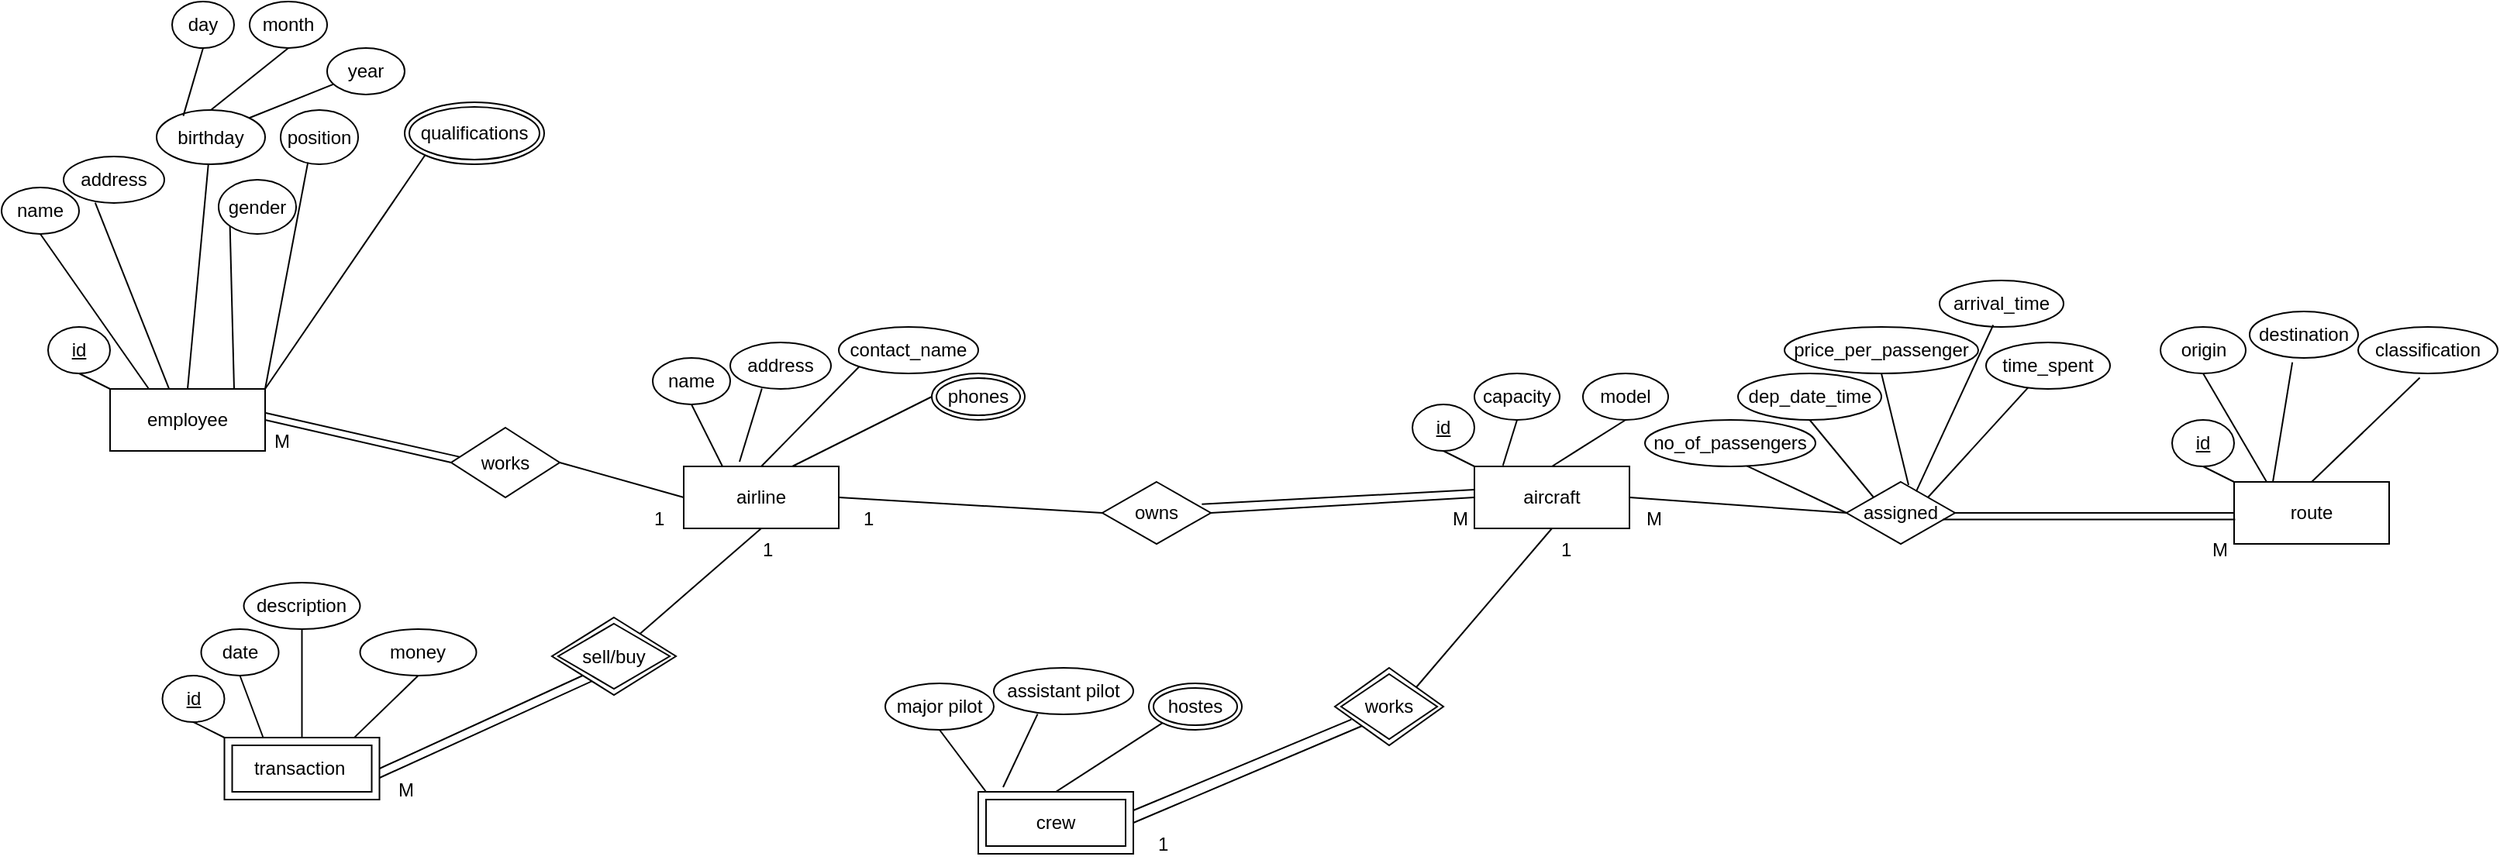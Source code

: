 <mxfile version="20.8.18" type="device"><diagram id="R2lEEEUBdFMjLlhIrx00" name="Page-1"><mxGraphModel dx="2693" dy="1790" grid="1" gridSize="10" guides="1" tooltips="1" connect="1" arrows="1" fold="1" page="1" pageScale="1" pageWidth="850" pageHeight="1100" math="0" shadow="0" extFonts="Permanent Marker^https://fonts.googleapis.com/css?family=Permanent+Marker"><root><mxCell id="0"/><mxCell id="1" parent="0"/><mxCell id="UeYYoEQctPo4r_LD0brY-1" value="airline" style="whiteSpace=wrap;html=1;align=center;" vertex="1" parent="1"><mxGeometry x="370" y="230" width="100" height="40" as="geometry"/></mxCell><mxCell id="UeYYoEQctPo4r_LD0brY-2" value="id" style="ellipse;whiteSpace=wrap;html=1;align=center;fontStyle=4;" vertex="1" parent="1"><mxGeometry x="840" y="190" width="40" height="30" as="geometry"/></mxCell><mxCell id="UeYYoEQctPo4r_LD0brY-3" value="" style="endArrow=none;html=1;rounded=0;exitX=0.5;exitY=1;exitDx=0;exitDy=0;entryX=0;entryY=0;entryDx=0;entryDy=0;" edge="1" parent="1" source="UeYYoEQctPo4r_LD0brY-2"><mxGeometry relative="1" as="geometry"><mxPoint x="850" y="170" as="sourcePoint"/><mxPoint x="880" y="230" as="targetPoint"/></mxGeometry></mxCell><mxCell id="UeYYoEQctPo4r_LD0brY-4" value="name" style="ellipse;whiteSpace=wrap;html=1;align=center;" vertex="1" parent="1"><mxGeometry x="350" y="160" width="50" height="30" as="geometry"/></mxCell><mxCell id="UeYYoEQctPo4r_LD0brY-5" value="address" style="ellipse;whiteSpace=wrap;html=1;align=center;" vertex="1" parent="1"><mxGeometry x="400" y="150" width="65" height="30" as="geometry"/></mxCell><mxCell id="UeYYoEQctPo4r_LD0brY-6" value="contact_name" style="ellipse;whiteSpace=wrap;html=1;align=center;" vertex="1" parent="1"><mxGeometry x="470" y="140" width="90" height="30" as="geometry"/></mxCell><mxCell id="UeYYoEQctPo4r_LD0brY-8" value="phones" style="ellipse;shape=doubleEllipse;margin=3;whiteSpace=wrap;html=1;align=center;" vertex="1" parent="1"><mxGeometry x="530" y="170" width="60" height="30" as="geometry"/></mxCell><mxCell id="UeYYoEQctPo4r_LD0brY-9" value="" style="endArrow=none;html=1;rounded=0;entryX=0.25;entryY=0;entryDx=0;entryDy=0;exitX=0.5;exitY=1;exitDx=0;exitDy=0;" edge="1" parent="1" source="UeYYoEQctPo4r_LD0brY-4" target="UeYYoEQctPo4r_LD0brY-1"><mxGeometry relative="1" as="geometry"><mxPoint x="340" y="170" as="sourcePoint"/><mxPoint x="500" y="170" as="targetPoint"/></mxGeometry></mxCell><mxCell id="UeYYoEQctPo4r_LD0brY-10" value="" style="endArrow=none;html=1;rounded=0;entryX=0.36;entryY=-0.075;entryDx=0;entryDy=0;exitX=0.314;exitY=0.993;exitDx=0;exitDy=0;entryPerimeter=0;exitPerimeter=0;" edge="1" parent="1" source="UeYYoEQctPo4r_LD0brY-5" target="UeYYoEQctPo4r_LD0brY-1"><mxGeometry relative="1" as="geometry"><mxPoint x="440" y="190" as="sourcePoint"/><mxPoint x="405" y="240" as="targetPoint"/></mxGeometry></mxCell><mxCell id="UeYYoEQctPo4r_LD0brY-11" value="" style="endArrow=none;html=1;rounded=0;entryX=0.5;entryY=0;entryDx=0;entryDy=0;exitX=0;exitY=1;exitDx=0;exitDy=0;" edge="1" parent="1" source="UeYYoEQctPo4r_LD0brY-6" target="UeYYoEQctPo4r_LD0brY-1"><mxGeometry relative="1" as="geometry"><mxPoint x="439" y="181.5" as="sourcePoint"/><mxPoint x="425" y="228.5" as="targetPoint"/></mxGeometry></mxCell><mxCell id="UeYYoEQctPo4r_LD0brY-12" value="" style="endArrow=none;html=1;rounded=0;entryX=0.5;entryY=0;entryDx=0;entryDy=0;exitX=0;exitY=0.5;exitDx=0;exitDy=0;" edge="1" parent="1" source="UeYYoEQctPo4r_LD0brY-8"><mxGeometry relative="1" as="geometry"><mxPoint x="520" y="190" as="sourcePoint"/><mxPoint x="440" y="230" as="targetPoint"/></mxGeometry></mxCell><mxCell id="UeYYoEQctPo4r_LD0brY-13" value="employee" style="whiteSpace=wrap;html=1;align=center;" vertex="1" parent="1"><mxGeometry y="180" width="100" height="40" as="geometry"/></mxCell><mxCell id="UeYYoEQctPo4r_LD0brY-14" value="id" style="ellipse;whiteSpace=wrap;html=1;align=center;fontStyle=4;" vertex="1" parent="1"><mxGeometry x="-40" y="140" width="40" height="30" as="geometry"/></mxCell><mxCell id="UeYYoEQctPo4r_LD0brY-15" value="" style="endArrow=none;html=1;rounded=0;exitX=0.5;exitY=1;exitDx=0;exitDy=0;entryX=0;entryY=0;entryDx=0;entryDy=0;" edge="1" parent="1" source="UeYYoEQctPo4r_LD0brY-14"><mxGeometry relative="1" as="geometry"><mxPoint x="-30" y="120" as="sourcePoint"/><mxPoint y="180" as="targetPoint"/></mxGeometry></mxCell><mxCell id="UeYYoEQctPo4r_LD0brY-18" value="name" style="ellipse;whiteSpace=wrap;html=1;align=center;" vertex="1" parent="1"><mxGeometry x="-70" y="50" width="50" height="30" as="geometry"/></mxCell><mxCell id="UeYYoEQctPo4r_LD0brY-19" value="address" style="ellipse;whiteSpace=wrap;html=1;align=center;" vertex="1" parent="1"><mxGeometry x="-30" y="30" width="65" height="30" as="geometry"/></mxCell><mxCell id="UeYYoEQctPo4r_LD0brY-20" value="" style="endArrow=none;html=1;rounded=0;entryX=0.25;entryY=0;entryDx=0;entryDy=0;exitX=0.5;exitY=1;exitDx=0;exitDy=0;" edge="1" parent="1" source="UeYYoEQctPo4r_LD0brY-18"><mxGeometry relative="1" as="geometry"><mxPoint x="-30" y="120" as="sourcePoint"/><mxPoint x="25" y="180" as="targetPoint"/></mxGeometry></mxCell><mxCell id="UeYYoEQctPo4r_LD0brY-21" value="" style="endArrow=none;html=1;rounded=0;entryX=0.38;entryY=-0.005;entryDx=0;entryDy=0;exitX=0.314;exitY=0.993;exitDx=0;exitDy=0;entryPerimeter=0;exitPerimeter=0;" edge="1" parent="1" source="UeYYoEQctPo4r_LD0brY-19" target="UeYYoEQctPo4r_LD0brY-13"><mxGeometry relative="1" as="geometry"><mxPoint x="70" y="140" as="sourcePoint"/><mxPoint x="36" y="177" as="targetPoint"/></mxGeometry></mxCell><mxCell id="UeYYoEQctPo4r_LD0brY-22" value="birthday" style="ellipse;whiteSpace=wrap;html=1;align=center;" vertex="1" parent="1"><mxGeometry x="30" width="70" height="35" as="geometry"/></mxCell><mxCell id="UeYYoEQctPo4r_LD0brY-25" value="" style="endArrow=none;html=1;rounded=0;entryX=0.5;entryY=0;entryDx=0;entryDy=0;" edge="1" parent="1" source="UeYYoEQctPo4r_LD0brY-22" target="UeYYoEQctPo4r_LD0brY-13"><mxGeometry relative="1" as="geometry"><mxPoint x="60" y="140" as="sourcePoint"/><mxPoint x="48" y="190" as="targetPoint"/></mxGeometry></mxCell><mxCell id="UeYYoEQctPo4r_LD0brY-26" value="" style="endArrow=none;html=1;rounded=0;entryX=0.246;entryY=0.109;entryDx=0;entryDy=0;entryPerimeter=0;exitX=0.5;exitY=1;exitDx=0;exitDy=0;" edge="1" parent="1" source="UeYYoEQctPo4r_LD0brY-27" target="UeYYoEQctPo4r_LD0brY-22"><mxGeometry relative="1" as="geometry"><mxPoint x="120" y="50" as="sourcePoint"/><mxPoint x="110" y="100" as="targetPoint"/></mxGeometry></mxCell><mxCell id="UeYYoEQctPo4r_LD0brY-27" value="day" style="ellipse;whiteSpace=wrap;html=1;align=center;" vertex="1" parent="1"><mxGeometry x="40" y="-70" width="40" height="30" as="geometry"/></mxCell><mxCell id="UeYYoEQctPo4r_LD0brY-28" value="month" style="ellipse;whiteSpace=wrap;html=1;align=center;" vertex="1" parent="1"><mxGeometry x="90" y="-70" width="50" height="30" as="geometry"/></mxCell><mxCell id="UeYYoEQctPo4r_LD0brY-29" value="year" style="ellipse;whiteSpace=wrap;html=1;align=center;" vertex="1" parent="1"><mxGeometry x="140" y="-40" width="50" height="30" as="geometry"/></mxCell><mxCell id="UeYYoEQctPo4r_LD0brY-30" value="" style="endArrow=none;html=1;rounded=0;entryX=0.5;entryY=0;entryDx=0;entryDy=0;exitX=0.5;exitY=1;exitDx=0;exitDy=0;" edge="1" parent="1" source="UeYYoEQctPo4r_LD0brY-28" target="UeYYoEQctPo4r_LD0brY-22"><mxGeometry relative="1" as="geometry"><mxPoint x="130" y="60" as="sourcePoint"/><mxPoint x="127" y="114" as="targetPoint"/></mxGeometry></mxCell><mxCell id="UeYYoEQctPo4r_LD0brY-31" value="" style="endArrow=none;html=1;rounded=0;entryX=1;entryY=0;entryDx=0;entryDy=0;" edge="1" parent="1" source="UeYYoEQctPo4r_LD0brY-29" target="UeYYoEQctPo4r_LD0brY-22"><mxGeometry relative="1" as="geometry"><mxPoint x="185" y="60" as="sourcePoint"/><mxPoint x="145" y="110" as="targetPoint"/></mxGeometry></mxCell><mxCell id="UeYYoEQctPo4r_LD0brY-33" value="gender" style="ellipse;whiteSpace=wrap;html=1;align=center;" vertex="1" parent="1"><mxGeometry x="70" y="45" width="50" height="35" as="geometry"/></mxCell><mxCell id="UeYYoEQctPo4r_LD0brY-34" value="" style="endArrow=none;html=1;rounded=0;exitX=0;exitY=1;exitDx=0;exitDy=0;" edge="1" parent="1" source="UeYYoEQctPo4r_LD0brY-33"><mxGeometry relative="1" as="geometry"><mxPoint x="125" y="142" as="sourcePoint"/><mxPoint x="80" y="180" as="targetPoint"/></mxGeometry></mxCell><mxCell id="UeYYoEQctPo4r_LD0brY-35" value="position" style="ellipse;whiteSpace=wrap;html=1;align=center;" vertex="1" parent="1"><mxGeometry x="110" width="50" height="35" as="geometry"/></mxCell><mxCell id="UeYYoEQctPo4r_LD0brY-36" value="" style="endArrow=none;html=1;rounded=0;exitX=0.352;exitY=0.966;exitDx=0;exitDy=0;exitPerimeter=0;entryX=1;entryY=0;entryDx=0;entryDy=0;" edge="1" parent="1" source="UeYYoEQctPo4r_LD0brY-35" target="UeYYoEQctPo4r_LD0brY-13"><mxGeometry relative="1" as="geometry"><mxPoint x="87" y="85" as="sourcePoint"/><mxPoint x="80" y="170" as="targetPoint"/></mxGeometry></mxCell><mxCell id="UeYYoEQctPo4r_LD0brY-38" value="qualifications" style="ellipse;shape=doubleEllipse;margin=3;whiteSpace=wrap;html=1;align=center;" vertex="1" parent="1"><mxGeometry x="190" y="-5" width="90" height="40" as="geometry"/></mxCell><mxCell id="UeYYoEQctPo4r_LD0brY-39" value="" style="endArrow=none;html=1;rounded=0;exitX=0;exitY=1;exitDx=0;exitDy=0;" edge="1" parent="1" source="UeYYoEQctPo4r_LD0brY-38"><mxGeometry relative="1" as="geometry"><mxPoint x="138" y="44" as="sourcePoint"/><mxPoint x="100" y="180" as="targetPoint"/></mxGeometry></mxCell><mxCell id="UeYYoEQctPo4r_LD0brY-41" value="aircraft" style="whiteSpace=wrap;html=1;align=center;" vertex="1" parent="1"><mxGeometry x="880" y="230" width="100" height="40" as="geometry"/></mxCell><mxCell id="UeYYoEQctPo4r_LD0brY-42" value="capacity" style="ellipse;whiteSpace=wrap;html=1;align=center;" vertex="1" parent="1"><mxGeometry x="880" y="170" width="55" height="30" as="geometry"/></mxCell><mxCell id="UeYYoEQctPo4r_LD0brY-43" value="" style="endArrow=none;html=1;rounded=0;exitX=0.5;exitY=1;exitDx=0;exitDy=0;entryX=0.184;entryY=-0.015;entryDx=0;entryDy=0;entryPerimeter=0;" edge="1" parent="1" source="UeYYoEQctPo4r_LD0brY-42" target="UeYYoEQctPo4r_LD0brY-41"><mxGeometry relative="1" as="geometry"><mxPoint x="870" y="230" as="sourcePoint"/><mxPoint x="890" y="240" as="targetPoint"/></mxGeometry></mxCell><mxCell id="UeYYoEQctPo4r_LD0brY-45" value="model" style="ellipse;whiteSpace=wrap;html=1;align=center;" vertex="1" parent="1"><mxGeometry x="950" y="170" width="55" height="30" as="geometry"/></mxCell><mxCell id="UeYYoEQctPo4r_LD0brY-46" value="" style="endArrow=none;html=1;rounded=0;exitX=0.5;exitY=1;exitDx=0;exitDy=0;entryX=0.5;entryY=0;entryDx=0;entryDy=0;" edge="1" parent="1" source="UeYYoEQctPo4r_LD0brY-45" target="UeYYoEQctPo4r_LD0brY-41"><mxGeometry relative="1" as="geometry"><mxPoint x="918" y="210" as="sourcePoint"/><mxPoint x="908" y="239" as="targetPoint"/></mxGeometry></mxCell><mxCell id="UeYYoEQctPo4r_LD0brY-47" value="owns" style="shape=rhombus;perimeter=rhombusPerimeter;whiteSpace=wrap;html=1;align=center;" vertex="1" parent="1"><mxGeometry x="640" y="240" width="70" height="40" as="geometry"/></mxCell><mxCell id="UeYYoEQctPo4r_LD0brY-48" value="" style="endArrow=none;html=1;rounded=0;exitX=1;exitY=0.5;exitDx=0;exitDy=0;entryX=0;entryY=0.5;entryDx=0;entryDy=0;" edge="1" parent="1" source="UeYYoEQctPo4r_LD0brY-1" target="UeYYoEQctPo4r_LD0brY-47"><mxGeometry relative="1" as="geometry"><mxPoint x="570" y="210" as="sourcePoint"/><mxPoint x="730" y="210" as="targetPoint"/></mxGeometry></mxCell><mxCell id="UeYYoEQctPo4r_LD0brY-49" value="" style="endArrow=none;html=1;rounded=0;exitX=1;exitY=0.5;exitDx=0;exitDy=0;entryX=0;entryY=0.5;entryDx=0;entryDy=0;" edge="1" parent="1" source="UeYYoEQctPo4r_LD0brY-47" target="UeYYoEQctPo4r_LD0brY-41"><mxGeometry relative="1" as="geometry"><mxPoint x="480" y="260" as="sourcePoint"/><mxPoint x="650" y="270" as="targetPoint"/></mxGeometry></mxCell><mxCell id="UeYYoEQctPo4r_LD0brY-50" value="M" style="text;strokeColor=none;fillColor=none;spacingLeft=4;spacingRight=4;overflow=hidden;rotatable=0;points=[[0,0.5],[1,0.5]];portConstraint=eastwest;fontSize=12;" vertex="1" parent="1"><mxGeometry x="860" y="250" width="20" height="20" as="geometry"/></mxCell><mxCell id="UeYYoEQctPo4r_LD0brY-51" value="1" style="text;strokeColor=none;fillColor=none;spacingLeft=4;spacingRight=4;overflow=hidden;rotatable=0;points=[[0,0.5],[1,0.5]];portConstraint=eastwest;fontSize=12;" vertex="1" parent="1"><mxGeometry x="480" y="250" width="20" height="20" as="geometry"/></mxCell><mxCell id="UeYYoEQctPo4r_LD0brY-52" value="" style="endArrow=none;html=1;rounded=0;exitX=0.917;exitY=0.36;exitDx=0;exitDy=0;entryX=0;entryY=0.5;entryDx=0;entryDy=0;exitPerimeter=0;" edge="1" parent="1" source="UeYYoEQctPo4r_LD0brY-47"><mxGeometry relative="1" as="geometry"><mxPoint x="710" y="255" as="sourcePoint"/><mxPoint x="880" y="245" as="targetPoint"/></mxGeometry></mxCell><mxCell id="UeYYoEQctPo4r_LD0brY-53" value="route" style="whiteSpace=wrap;html=1;align=center;" vertex="1" parent="1"><mxGeometry x="1370" y="240" width="100" height="40" as="geometry"/></mxCell><mxCell id="UeYYoEQctPo4r_LD0brY-54" value="id" style="ellipse;whiteSpace=wrap;html=1;align=center;fontStyle=4;" vertex="1" parent="1"><mxGeometry x="1330" y="200" width="40" height="30" as="geometry"/></mxCell><mxCell id="UeYYoEQctPo4r_LD0brY-55" value="" style="endArrow=none;html=1;rounded=0;exitX=0.5;exitY=1;exitDx=0;exitDy=0;entryX=0;entryY=0;entryDx=0;entryDy=0;" edge="1" parent="1" source="UeYYoEQctPo4r_LD0brY-54"><mxGeometry relative="1" as="geometry"><mxPoint x="1340" y="180" as="sourcePoint"/><mxPoint x="1370" y="240" as="targetPoint"/></mxGeometry></mxCell><mxCell id="UeYYoEQctPo4r_LD0brY-56" value="origin" style="ellipse;whiteSpace=wrap;html=1;align=center;" vertex="1" parent="1"><mxGeometry x="1322.5" y="140" width="55" height="30" as="geometry"/></mxCell><mxCell id="UeYYoEQctPo4r_LD0brY-57" value="destination" style="ellipse;whiteSpace=wrap;html=1;align=center;" vertex="1" parent="1"><mxGeometry x="1380" y="130" width="70" height="30" as="geometry"/></mxCell><mxCell id="UeYYoEQctPo4r_LD0brY-58" value="classification" style="ellipse;whiteSpace=wrap;html=1;align=center;" vertex="1" parent="1"><mxGeometry x="1450" y="140" width="90" height="30" as="geometry"/></mxCell><mxCell id="UeYYoEQctPo4r_LD0brY-59" value="" style="endArrow=none;html=1;rounded=0;exitX=0.5;exitY=1;exitDx=0;exitDy=0;entryX=0.5;entryY=0;entryDx=0;entryDy=0;" edge="1" parent="1" source="UeYYoEQctPo4r_LD0brY-56"><mxGeometry relative="1" as="geometry"><mxPoint x="1439" y="210" as="sourcePoint"/><mxPoint x="1391" y="240" as="targetPoint"/></mxGeometry></mxCell><mxCell id="UeYYoEQctPo4r_LD0brY-60" value="" style="endArrow=none;html=1;rounded=0;exitX=0.394;exitY=1.095;exitDx=0;exitDy=0;entryX=0.25;entryY=0;entryDx=0;entryDy=0;exitPerimeter=0;" edge="1" parent="1" source="UeYYoEQctPo4r_LD0brY-57" target="UeYYoEQctPo4r_LD0brY-53"><mxGeometry relative="1" as="geometry"><mxPoint x="1360" y="180" as="sourcePoint"/><mxPoint x="1401" y="250" as="targetPoint"/></mxGeometry></mxCell><mxCell id="UeYYoEQctPo4r_LD0brY-61" value="" style="endArrow=none;html=1;rounded=0;exitX=0.442;exitY=1.093;exitDx=0;exitDy=0;exitPerimeter=0;" edge="1" parent="1" source="UeYYoEQctPo4r_LD0brY-58"><mxGeometry relative="1" as="geometry"><mxPoint x="1418" y="173" as="sourcePoint"/><mxPoint x="1420" y="240" as="targetPoint"/></mxGeometry></mxCell><mxCell id="UeYYoEQctPo4r_LD0brY-62" value="assigned" style="shape=rhombus;perimeter=rhombusPerimeter;whiteSpace=wrap;html=1;align=center;" vertex="1" parent="1"><mxGeometry x="1120" y="240" width="70" height="40" as="geometry"/></mxCell><mxCell id="UeYYoEQctPo4r_LD0brY-63" value="" style="endArrow=none;html=1;rounded=0;exitX=1;exitY=0.5;exitDx=0;exitDy=0;entryX=0;entryY=0.5;entryDx=0;entryDy=0;" edge="1" parent="1" source="UeYYoEQctPo4r_LD0brY-41" target="UeYYoEQctPo4r_LD0brY-62"><mxGeometry relative="1" as="geometry"><mxPoint x="1230" y="200" as="sourcePoint"/><mxPoint x="1390" y="200" as="targetPoint"/></mxGeometry></mxCell><mxCell id="UeYYoEQctPo4r_LD0brY-64" value="" style="endArrow=none;html=1;rounded=0;exitX=0;exitY=0.5;exitDx=0;exitDy=0;entryX=1;entryY=0.5;entryDx=0;entryDy=0;" edge="1" parent="1" source="UeYYoEQctPo4r_LD0brY-53" target="UeYYoEQctPo4r_LD0brY-62"><mxGeometry relative="1" as="geometry"><mxPoint x="990" y="260" as="sourcePoint"/><mxPoint x="1130" y="270" as="targetPoint"/></mxGeometry></mxCell><mxCell id="UeYYoEQctPo4r_LD0brY-65" value="M" style="text;strokeColor=none;fillColor=none;spacingLeft=4;spacingRight=4;overflow=hidden;rotatable=0;points=[[0,0.5],[1,0.5]];portConstraint=eastwest;fontSize=12;" vertex="1" parent="1"><mxGeometry x="1350" y="270" width="20" height="20" as="geometry"/></mxCell><mxCell id="UeYYoEQctPo4r_LD0brY-73" value="M" style="text;strokeColor=none;fillColor=none;spacingLeft=4;spacingRight=4;overflow=hidden;rotatable=0;points=[[0,0.5],[1,0.5]];portConstraint=eastwest;fontSize=12;" vertex="1" parent="1"><mxGeometry x="985" y="250" width="20" height="20" as="geometry"/></mxCell><mxCell id="UeYYoEQctPo4r_LD0brY-77" value="id" style="ellipse;whiteSpace=wrap;html=1;align=center;fontStyle=4;" vertex="1" parent="1"><mxGeometry x="33.75" y="365" width="40" height="30" as="geometry"/></mxCell><mxCell id="UeYYoEQctPo4r_LD0brY-78" value="" style="endArrow=none;html=1;rounded=0;exitX=0.5;exitY=1;exitDx=0;exitDy=0;entryX=0;entryY=0;entryDx=0;entryDy=0;" edge="1" parent="1" source="UeYYoEQctPo4r_LD0brY-77"><mxGeometry relative="1" as="geometry"><mxPoint x="43.75" y="345" as="sourcePoint"/><mxPoint x="73.75" y="405" as="targetPoint"/></mxGeometry></mxCell><mxCell id="UeYYoEQctPo4r_LD0brY-83" value="date" style="ellipse;whiteSpace=wrap;html=1;align=center;" vertex="1" parent="1"><mxGeometry x="58.75" y="335" width="50" height="30" as="geometry"/></mxCell><mxCell id="UeYYoEQctPo4r_LD0brY-84" value="description" style="ellipse;whiteSpace=wrap;html=1;align=center;" vertex="1" parent="1"><mxGeometry x="86.25" y="305" width="75" height="30" as="geometry"/></mxCell><mxCell id="UeYYoEQctPo4r_LD0brY-85" value="money" style="ellipse;whiteSpace=wrap;html=1;align=center;" vertex="1" parent="1"><mxGeometry x="161.25" y="335" width="75" height="30" as="geometry"/></mxCell><mxCell id="UeYYoEQctPo4r_LD0brY-86" value="" style="endArrow=none;html=1;rounded=0;exitX=0.5;exitY=1;exitDx=0;exitDy=0;entryX=0.25;entryY=0;entryDx=0;entryDy=0;" edge="1" parent="1" source="UeYYoEQctPo4r_LD0brY-83"><mxGeometry relative="1" as="geometry"><mxPoint x="63.75" y="405" as="sourcePoint"/><mxPoint x="98.75" y="405.0" as="targetPoint"/></mxGeometry></mxCell><mxCell id="UeYYoEQctPo4r_LD0brY-87" value="" style="endArrow=none;html=1;rounded=0;exitX=0.5;exitY=1;exitDx=0;exitDy=0;" edge="1" parent="1" source="UeYYoEQctPo4r_LD0brY-84"><mxGeometry relative="1" as="geometry"><mxPoint x="93.75" y="375" as="sourcePoint"/><mxPoint x="123.75" y="405.0" as="targetPoint"/></mxGeometry></mxCell><mxCell id="UeYYoEQctPo4r_LD0brY-88" value="" style="endArrow=none;html=1;rounded=0;exitX=0.5;exitY=1;exitDx=0;exitDy=0;entryX=0.82;entryY=0.042;entryDx=0;entryDy=0;entryPerimeter=0;" edge="1" parent="1" source="UeYYoEQctPo4r_LD0brY-85"><mxGeometry relative="1" as="geometry"><mxPoint x="133.75" y="345" as="sourcePoint"/><mxPoint x="155.75" y="406.68" as="targetPoint"/></mxGeometry></mxCell><mxCell id="UeYYoEQctPo4r_LD0brY-90" value="" style="endArrow=none;html=1;rounded=0;exitX=0.007;exitY=0.605;exitDx=0;exitDy=0;exitPerimeter=0;entryX=0.888;entryY=0.607;entryDx=0;entryDy=0;entryPerimeter=0;" edge="1" parent="1" source="UeYYoEQctPo4r_LD0brY-53" target="UeYYoEQctPo4r_LD0brY-62"><mxGeometry relative="1" as="geometry"><mxPoint x="1370" y="269.67" as="sourcePoint"/><mxPoint x="1190" y="269.67" as="targetPoint"/></mxGeometry></mxCell><mxCell id="UeYYoEQctPo4r_LD0brY-92" value="" style="endArrow=none;html=1;rounded=0;exitX=0.586;exitY=0.968;exitDx=0;exitDy=0;exitPerimeter=0;" edge="1" parent="1" source="UeYYoEQctPo4r_LD0brY-98"><mxGeometry relative="1" as="geometry"><mxPoint x="1087.5" y="238" as="sourcePoint"/><mxPoint x="1120" y="260" as="targetPoint"/></mxGeometry></mxCell><mxCell id="UeYYoEQctPo4r_LD0brY-93" value="dep_date_time" style="ellipse;whiteSpace=wrap;html=1;align=center;" vertex="1" parent="1"><mxGeometry x="1050" y="170" width="92.5" height="30" as="geometry"/></mxCell><mxCell id="UeYYoEQctPo4r_LD0brY-94" value="price_per_passenger" style="ellipse;whiteSpace=wrap;html=1;align=center;" vertex="1" parent="1"><mxGeometry x="1080" y="140" width="125" height="30" as="geometry"/></mxCell><mxCell id="UeYYoEQctPo4r_LD0brY-95" value="" style="endArrow=none;html=1;rounded=0;exitX=0.5;exitY=1;exitDx=0;exitDy=0;entryX=0;entryY=0;entryDx=0;entryDy=0;" edge="1" parent="1" source="UeYYoEQctPo4r_LD0brY-93" target="UeYYoEQctPo4r_LD0brY-62"><mxGeometry relative="1" as="geometry"><mxPoint x="1097.5" y="248" as="sourcePoint"/><mxPoint x="1132.5" y="248" as="targetPoint"/></mxGeometry></mxCell><mxCell id="UeYYoEQctPo4r_LD0brY-97" value="" style="endArrow=none;html=1;rounded=0;exitX=0.5;exitY=1;exitDx=0;exitDy=0;entryX=0.82;entryY=0.042;entryDx=0;entryDy=0;entryPerimeter=0;" edge="1" parent="1" source="UeYYoEQctPo4r_LD0brY-94"><mxGeometry relative="1" as="geometry"><mxPoint x="1138" y="180" as="sourcePoint"/><mxPoint x="1160" y="242" as="targetPoint"/></mxGeometry></mxCell><mxCell id="UeYYoEQctPo4r_LD0brY-98" value="no_of_passengers" style="ellipse;whiteSpace=wrap;html=1;align=center;" vertex="1" parent="1"><mxGeometry x="990" y="200" width="110" height="30" as="geometry"/></mxCell><mxCell id="UeYYoEQctPo4r_LD0brY-99" value="arrival_time" style="ellipse;whiteSpace=wrap;html=1;align=center;" vertex="1" parent="1"><mxGeometry x="1180" y="110" width="80" height="30" as="geometry"/></mxCell><mxCell id="UeYYoEQctPo4r_LD0brY-100" value="" style="endArrow=none;html=1;rounded=0;exitX=0.433;exitY=0.959;exitDx=0;exitDy=0;entryX=0.642;entryY=0.155;entryDx=0;entryDy=0;entryPerimeter=0;exitPerimeter=0;" edge="1" parent="1" source="UeYYoEQctPo4r_LD0brY-99" target="UeYYoEQctPo4r_LD0brY-62"><mxGeometry relative="1" as="geometry"><mxPoint x="1153" y="180" as="sourcePoint"/><mxPoint x="1170" y="252" as="targetPoint"/></mxGeometry></mxCell><mxCell id="UeYYoEQctPo4r_LD0brY-101" value="time_spent" style="ellipse;whiteSpace=wrap;html=1;align=center;" vertex="1" parent="1"><mxGeometry x="1210" y="150" width="80" height="30" as="geometry"/></mxCell><mxCell id="UeYYoEQctPo4r_LD0brY-102" value="" style="endArrow=none;html=1;rounded=0;entryX=1;entryY=0;entryDx=0;entryDy=0;" edge="1" parent="1" source="UeYYoEQctPo4r_LD0brY-101" target="UeYYoEQctPo4r_LD0brY-62"><mxGeometry relative="1" as="geometry"><mxPoint x="1225" y="149" as="sourcePoint"/><mxPoint x="1175" y="256" as="targetPoint"/></mxGeometry></mxCell><mxCell id="UeYYoEQctPo4r_LD0brY-104" value="crew" style="shape=ext;margin=3;double=1;whiteSpace=wrap;html=1;align=center;" vertex="1" parent="1"><mxGeometry x="560" y="440" width="100" height="40" as="geometry"/></mxCell><mxCell id="UeYYoEQctPo4r_LD0brY-105" value="" style="endArrow=none;html=1;rounded=0;exitX=1;exitY=0.5;exitDx=0;exitDy=0;entryX=0;entryY=1;entryDx=0;entryDy=0;" edge="1" parent="1" source="UeYYoEQctPo4r_LD0brY-104" target="UeYYoEQctPo4r_LD0brY-107"><mxGeometry relative="1" as="geometry"><mxPoint x="510" y="360" as="sourcePoint"/><mxPoint x="610.0" y="360" as="targetPoint"/></mxGeometry></mxCell><mxCell id="UeYYoEQctPo4r_LD0brY-107" value="works" style="shape=rhombus;double=1;perimeter=rhombusPerimeter;whiteSpace=wrap;html=1;align=center;" vertex="1" parent="1"><mxGeometry x="790" y="360" width="70" height="50" as="geometry"/></mxCell><mxCell id="UeYYoEQctPo4r_LD0brY-108" value="" style="endArrow=none;html=1;rounded=0;exitX=1;exitY=0;exitDx=0;exitDy=0;entryX=0.5;entryY=1;entryDx=0;entryDy=0;" edge="1" parent="1" source="UeYYoEQctPo4r_LD0brY-107" target="UeYYoEQctPo4r_LD0brY-41"><mxGeometry relative="1" as="geometry"><mxPoint x="830" y="372" as="sourcePoint"/><mxPoint x="977" y="310" as="targetPoint"/></mxGeometry></mxCell><mxCell id="UeYYoEQctPo4r_LD0brY-109" value="major pilot" style="ellipse;whiteSpace=wrap;html=1;align=center;" vertex="1" parent="1"><mxGeometry x="500" y="370" width="70" height="30" as="geometry"/></mxCell><mxCell id="UeYYoEQctPo4r_LD0brY-110" value="assistant pilot" style="ellipse;whiteSpace=wrap;html=1;align=center;" vertex="1" parent="1"><mxGeometry x="570" y="360" width="90" height="30" as="geometry"/></mxCell><mxCell id="UeYYoEQctPo4r_LD0brY-112" value="hostes" style="ellipse;shape=doubleEllipse;margin=3;whiteSpace=wrap;html=1;align=center;" vertex="1" parent="1"><mxGeometry x="670" y="370" width="60" height="30" as="geometry"/></mxCell><mxCell id="UeYYoEQctPo4r_LD0brY-113" value="" style="endArrow=none;html=1;rounded=0;entryX=0.25;entryY=0;entryDx=0;entryDy=0;exitX=0.5;exitY=1;exitDx=0;exitDy=0;" edge="1" parent="1" source="UeYYoEQctPo4r_LD0brY-109"><mxGeometry relative="1" as="geometry"><mxPoint x="510" y="380" as="sourcePoint"/><mxPoint x="565" y="440" as="targetPoint"/></mxGeometry></mxCell><mxCell id="UeYYoEQctPo4r_LD0brY-114" value="" style="endArrow=none;html=1;rounded=0;entryX=0.36;entryY=-0.075;entryDx=0;entryDy=0;exitX=0.314;exitY=0.993;exitDx=0;exitDy=0;entryPerimeter=0;exitPerimeter=0;" edge="1" parent="1" source="UeYYoEQctPo4r_LD0brY-110"><mxGeometry relative="1" as="geometry"><mxPoint x="610" y="400" as="sourcePoint"/><mxPoint x="576" y="437" as="targetPoint"/></mxGeometry></mxCell><mxCell id="UeYYoEQctPo4r_LD0brY-116" value="" style="endArrow=none;html=1;rounded=0;entryX=0.5;entryY=0;entryDx=0;entryDy=0;exitX=0;exitY=1;exitDx=0;exitDy=0;" edge="1" parent="1" source="UeYYoEQctPo4r_LD0brY-112"><mxGeometry relative="1" as="geometry"><mxPoint x="690" y="400" as="sourcePoint"/><mxPoint x="610" y="440" as="targetPoint"/></mxGeometry></mxCell><mxCell id="UeYYoEQctPo4r_LD0brY-118" value="1" style="text;strokeColor=none;fillColor=none;spacingLeft=4;spacingRight=4;overflow=hidden;rotatable=0;points=[[0,0.5],[1,0.5]];portConstraint=eastwest;fontSize=12;" vertex="1" parent="1"><mxGeometry x="670" y="460" width="20" height="20" as="geometry"/></mxCell><mxCell id="UeYYoEQctPo4r_LD0brY-119" value="1" style="text;strokeColor=none;fillColor=none;spacingLeft=4;spacingRight=4;overflow=hidden;rotatable=0;points=[[0,0.5],[1,0.5]];portConstraint=eastwest;fontSize=12;" vertex="1" parent="1"><mxGeometry x="930" y="270" width="20" height="20" as="geometry"/></mxCell><mxCell id="UeYYoEQctPo4r_LD0brY-120" value="" style="endArrow=none;html=1;rounded=0;exitX=1;exitY=0.5;exitDx=0;exitDy=0;entryX=0.152;entryY=0.667;entryDx=0;entryDy=0;entryPerimeter=0;" edge="1" parent="1" target="UeYYoEQctPo4r_LD0brY-107"><mxGeometry relative="1" as="geometry"><mxPoint x="660" y="452" as="sourcePoint"/><mxPoint x="807" y="390" as="targetPoint"/></mxGeometry></mxCell><mxCell id="UeYYoEQctPo4r_LD0brY-121" value="sell/buy" style="shape=rhombus;perimeter=rhombusPerimeter;whiteSpace=wrap;html=1;align=center;" vertex="1" parent="1"><mxGeometry x="290" y="330" width="70" height="45" as="geometry"/></mxCell><mxCell id="UeYYoEQctPo4r_LD0brY-122" value="works" style="shape=rhombus;perimeter=rhombusPerimeter;whiteSpace=wrap;html=1;align=center;" vertex="1" parent="1"><mxGeometry x="220" y="205" width="70" height="45" as="geometry"/></mxCell><mxCell id="UeYYoEQctPo4r_LD0brY-123" value="" style="endArrow=none;html=1;rounded=0;exitX=1;exitY=0.5;exitDx=0;exitDy=0;entryX=0;entryY=0.5;entryDx=0;entryDy=0;" edge="1" parent="1" source="UeYYoEQctPo4r_LD0brY-13" target="UeYYoEQctPo4r_LD0brY-122"><mxGeometry relative="1" as="geometry"><mxPoint x="90" y="205" as="sourcePoint"/><mxPoint x="260" y="215" as="targetPoint"/></mxGeometry></mxCell><mxCell id="UeYYoEQctPo4r_LD0brY-124" value="" style="endArrow=none;html=1;rounded=0;exitX=0;exitY=0.5;exitDx=0;exitDy=0;entryX=1;entryY=0.5;entryDx=0;entryDy=0;" edge="1" parent="1" source="UeYYoEQctPo4r_LD0brY-1" target="UeYYoEQctPo4r_LD0brY-122"><mxGeometry relative="1" as="geometry"><mxPoint x="110" y="210" as="sourcePoint"/><mxPoint x="230" y="238" as="targetPoint"/></mxGeometry></mxCell><mxCell id="UeYYoEQctPo4r_LD0brY-126" value="" style="endArrow=none;html=1;rounded=0;exitX=1;exitY=0.5;exitDx=0;exitDy=0;entryX=0;entryY=1;entryDx=0;entryDy=0;" edge="1" parent="1" target="UeYYoEQctPo4r_LD0brY-121"><mxGeometry relative="1" as="geometry"><mxPoint x="173.75" y="425.0" as="sourcePoint"/><mxPoint x="470" y="330" as="targetPoint"/></mxGeometry></mxCell><mxCell id="UeYYoEQctPo4r_LD0brY-127" value="" style="endArrow=none;html=1;rounded=0;entryX=0.5;entryY=1;entryDx=0;entryDy=0;" edge="1" parent="1" source="UeYYoEQctPo4r_LD0brY-121" target="UeYYoEQctPo4r_LD0brY-1"><mxGeometry relative="1" as="geometry"><mxPoint x="310" y="330" as="sourcePoint"/><mxPoint x="470" y="330" as="targetPoint"/></mxGeometry></mxCell><mxCell id="UeYYoEQctPo4r_LD0brY-128" value="" style="endArrow=none;html=1;rounded=0;exitX=1;exitY=0.5;exitDx=0;exitDy=0;entryX=0.339;entryY=0.828;entryDx=0;entryDy=0;entryPerimeter=0;" edge="1" parent="1" target="UeYYoEQctPo4r_LD0brY-121"><mxGeometry relative="1" as="geometry"><mxPoint x="173.75" y="431" as="sourcePoint"/><mxPoint x="307.75" y="370" as="targetPoint"/></mxGeometry></mxCell><mxCell id="UeYYoEQctPo4r_LD0brY-129" value="M" style="text;strokeColor=none;fillColor=none;spacingLeft=4;spacingRight=4;overflow=hidden;rotatable=0;points=[[0,0.5],[1,0.5]];portConstraint=eastwest;fontSize=12;" vertex="1" parent="1"><mxGeometry x="180" y="425" width="20" height="20" as="geometry"/></mxCell><mxCell id="UeYYoEQctPo4r_LD0brY-130" value="1" style="text;strokeColor=none;fillColor=none;spacingLeft=4;spacingRight=4;overflow=hidden;rotatable=0;points=[[0,0.5],[1,0.5]];portConstraint=eastwest;fontSize=12;" vertex="1" parent="1"><mxGeometry x="415" y="270" width="20" height="20" as="geometry"/></mxCell><mxCell id="UeYYoEQctPo4r_LD0brY-131" value="transaction&amp;nbsp;" style="shape=ext;margin=3;double=1;whiteSpace=wrap;html=1;align=center;" vertex="1" parent="1"><mxGeometry x="73.75" y="405" width="100" height="40" as="geometry"/></mxCell><mxCell id="UeYYoEQctPo4r_LD0brY-133" value="sell/buy" style="shape=rhombus;double=1;perimeter=rhombusPerimeter;whiteSpace=wrap;html=1;align=center;" vertex="1" parent="1"><mxGeometry x="285" y="327.5" width="80" height="50" as="geometry"/></mxCell><mxCell id="UeYYoEQctPo4r_LD0brY-134" value="" style="endArrow=none;html=1;rounded=0;exitX=0.999;exitY=0.385;exitDx=0;exitDy=0;entryX=0.076;entryY=0.418;entryDx=0;entryDy=0;exitPerimeter=0;entryPerimeter=0;" edge="1" parent="1" source="UeYYoEQctPo4r_LD0brY-13" target="UeYYoEQctPo4r_LD0brY-122"><mxGeometry relative="1" as="geometry"><mxPoint x="110" y="192" as="sourcePoint"/><mxPoint x="230" y="220" as="targetPoint"/></mxGeometry></mxCell><mxCell id="UeYYoEQctPo4r_LD0brY-135" value="M" style="text;strokeColor=none;fillColor=none;spacingLeft=4;spacingRight=4;overflow=hidden;rotatable=0;points=[[0,0.5],[1,0.5]];portConstraint=eastwest;fontSize=12;" vertex="1" parent="1"><mxGeometry x="100" y="200" width="20" height="20" as="geometry"/></mxCell><mxCell id="UeYYoEQctPo4r_LD0brY-136" value="1" style="text;strokeColor=none;fillColor=none;spacingLeft=4;spacingRight=4;overflow=hidden;rotatable=0;points=[[0,0.5],[1,0.5]];portConstraint=eastwest;fontSize=12;" vertex="1" parent="1"><mxGeometry x="345" y="250" width="20" height="20" as="geometry"/></mxCell></root></mxGraphModel></diagram></mxfile>